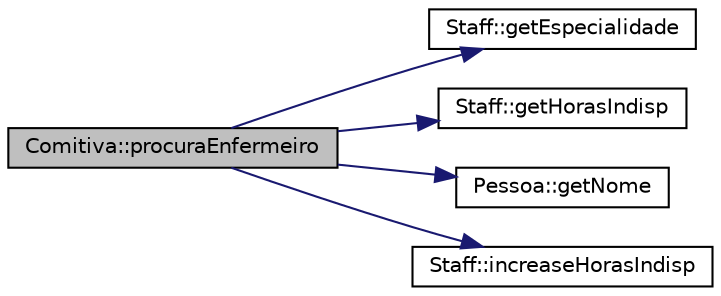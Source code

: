 digraph "Comitiva::procuraEnfermeiro"
{
 // LATEX_PDF_SIZE
  edge [fontname="Helvetica",fontsize="10",labelfontname="Helvetica",labelfontsize="10"];
  node [fontname="Helvetica",fontsize="10",shape=record];
  rankdir="LR";
  Node1 [label="Comitiva::procuraEnfermeiro",height=0.2,width=0.4,color="black", fillcolor="grey75", style="filled", fontcolor="black",tooltip="Esta função procura um enfermeiro na heap 'funcionarios' e aumenta suas horas de indisponibilidade."];
  Node1 -> Node2 [color="midnightblue",fontsize="10",style="solid",fontname="Helvetica"];
  Node2 [label="Staff::getEspecialidade",height=0.2,width=0.4,color="black", fillcolor="white", style="filled",URL="$class_staff.html#a3e25089a96d8b41db3ea17e293beff37",tooltip="Retorna a especialidade de um elemento do Funcionario."];
  Node1 -> Node3 [color="midnightblue",fontsize="10",style="solid",fontname="Helvetica"];
  Node3 [label="Staff::getHorasIndisp",height=0.2,width=0.4,color="black", fillcolor="white", style="filled",URL="$class_staff.html#a9c305130bb6e53cb3897f64e58244e39",tooltip="Retorna o número de horas de indisponibilidade de um elemento do Funcionario."];
  Node1 -> Node4 [color="midnightblue",fontsize="10",style="solid",fontname="Helvetica"];
  Node4 [label="Pessoa::getNome",height=0.2,width=0.4,color="black", fillcolor="white", style="filled",URL="$class_pessoa.html#a8d551db3b19e1f07022adb3793cb8ed7",tooltip="Retorna o nome da Pessoa."];
  Node1 -> Node5 [color="midnightblue",fontsize="10",style="solid",fontname="Helvetica"];
  Node5 [label="Staff::increaseHorasIndisp",height=0.2,width=0.4,color="black", fillcolor="white", style="filled",URL="$class_staff.html#adeee61d9f206c589f88f855a73a96b25",tooltip="Esta função incrementa um número de horas de indisponibilidade a um Staff."];
}
